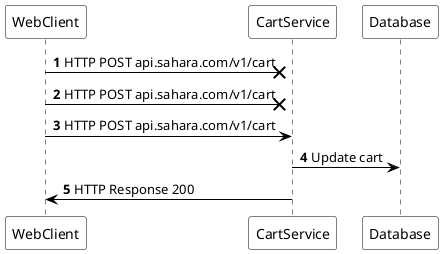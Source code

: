 @startuml SendDropResend
skinparam shadowing false
skinparam ParticipantBorderColor black
skinparam ArrowColor black
skinparam ParticipantBackgroundColor white
skinparam ParticipantFontColor black
skinparam SequenceLifeLineBorderColor black

autonumber
WebClient ->x CartService : HTTP POST api.sahara.com/v1/cart
WebClient ->x CartService : HTTP POST api.sahara.com/v1/cart
WebClient -> CartService : HTTP POST api.sahara.com/v1/cart
CartService -> Database : Update cart
CartService -> WebClient : HTTP Response 200

@enduml